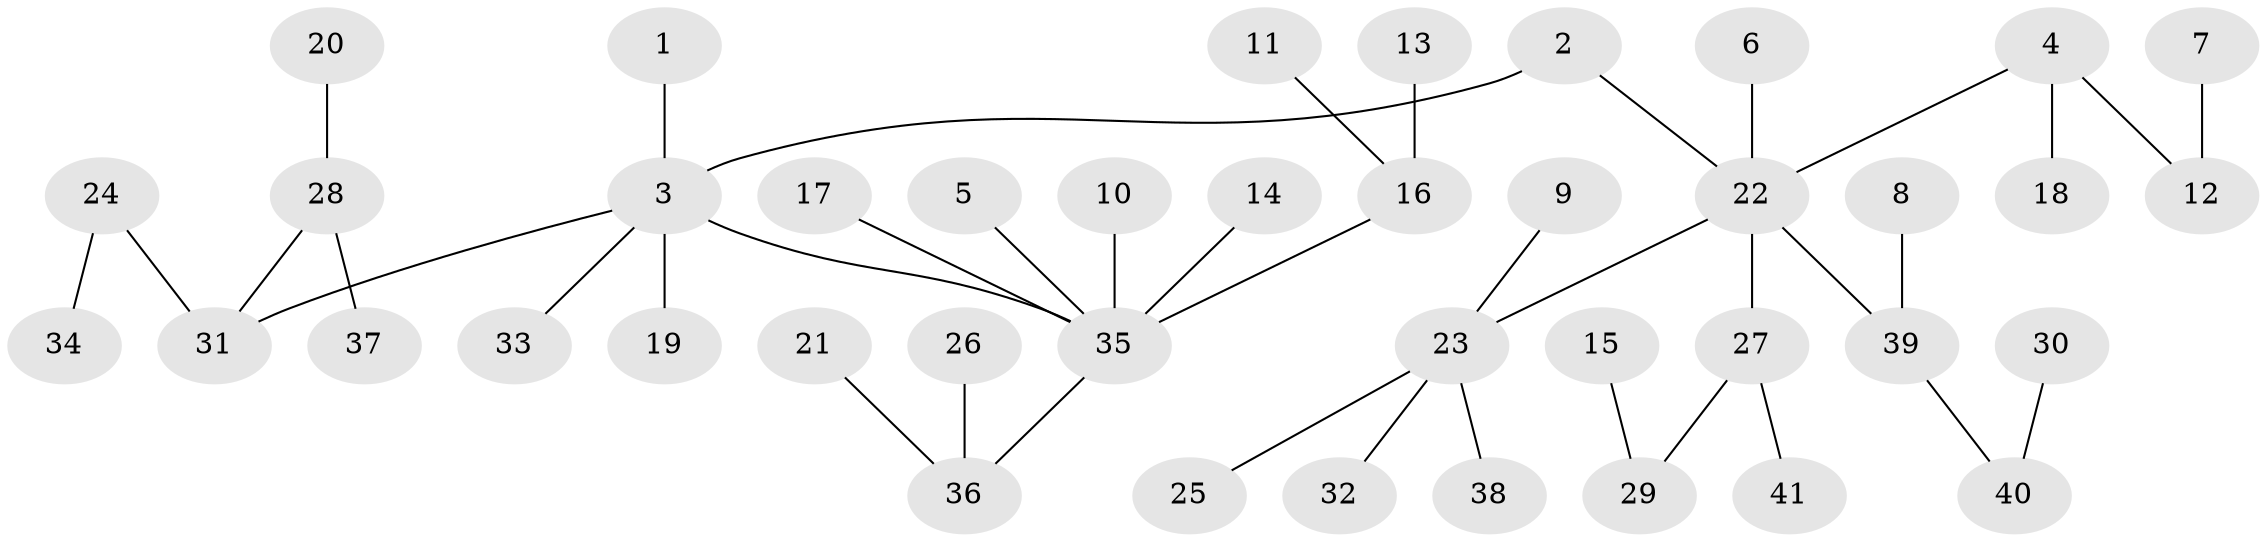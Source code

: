 // original degree distribution, {7: 0.012345679012345678, 6: 0.024691358024691357, 1: 0.5185185185185185, 2: 0.2345679012345679, 3: 0.09876543209876543, 5: 0.012345679012345678, 4: 0.09876543209876543}
// Generated by graph-tools (version 1.1) at 2025/50/03/09/25 03:50:25]
// undirected, 41 vertices, 40 edges
graph export_dot {
graph [start="1"]
  node [color=gray90,style=filled];
  1;
  2;
  3;
  4;
  5;
  6;
  7;
  8;
  9;
  10;
  11;
  12;
  13;
  14;
  15;
  16;
  17;
  18;
  19;
  20;
  21;
  22;
  23;
  24;
  25;
  26;
  27;
  28;
  29;
  30;
  31;
  32;
  33;
  34;
  35;
  36;
  37;
  38;
  39;
  40;
  41;
  1 -- 3 [weight=1.0];
  2 -- 3 [weight=1.0];
  2 -- 22 [weight=1.0];
  3 -- 19 [weight=1.0];
  3 -- 31 [weight=1.0];
  3 -- 33 [weight=1.0];
  3 -- 35 [weight=1.0];
  4 -- 12 [weight=1.0];
  4 -- 18 [weight=1.0];
  4 -- 22 [weight=1.0];
  5 -- 35 [weight=1.0];
  6 -- 22 [weight=1.0];
  7 -- 12 [weight=1.0];
  8 -- 39 [weight=1.0];
  9 -- 23 [weight=1.0];
  10 -- 35 [weight=1.0];
  11 -- 16 [weight=1.0];
  13 -- 16 [weight=1.0];
  14 -- 35 [weight=1.0];
  15 -- 29 [weight=1.0];
  16 -- 35 [weight=1.0];
  17 -- 35 [weight=1.0];
  20 -- 28 [weight=1.0];
  21 -- 36 [weight=1.0];
  22 -- 23 [weight=1.0];
  22 -- 27 [weight=1.0];
  22 -- 39 [weight=1.0];
  23 -- 25 [weight=1.0];
  23 -- 32 [weight=1.0];
  23 -- 38 [weight=1.0];
  24 -- 31 [weight=1.0];
  24 -- 34 [weight=1.0];
  26 -- 36 [weight=1.0];
  27 -- 29 [weight=1.0];
  27 -- 41 [weight=1.0];
  28 -- 31 [weight=1.0];
  28 -- 37 [weight=1.0];
  30 -- 40 [weight=1.0];
  35 -- 36 [weight=1.0];
  39 -- 40 [weight=1.0];
}
